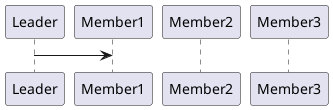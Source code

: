 @startuml

participant A as "Leader"
participant B as "Member1"
participant C as "Member2"
participant D as "Member3"


A -> B

@enduml